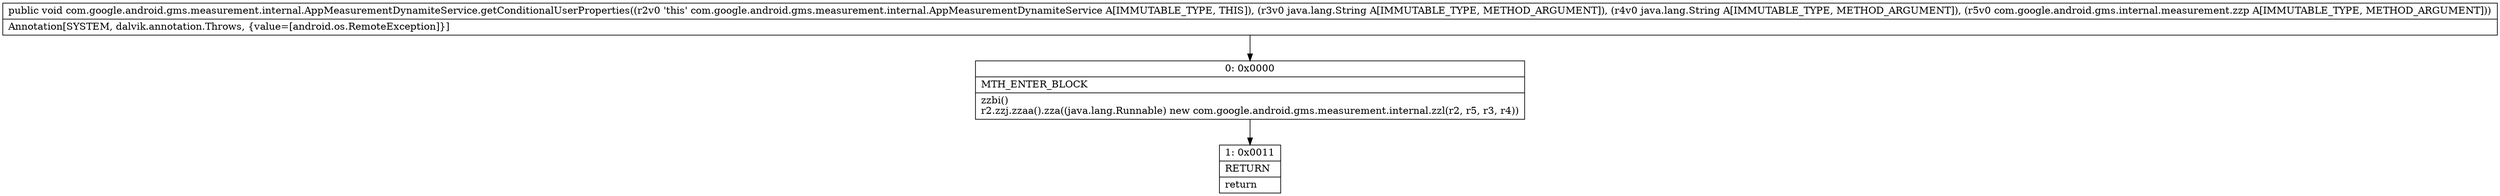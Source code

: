 digraph "CFG forcom.google.android.gms.measurement.internal.AppMeasurementDynamiteService.getConditionalUserProperties(Ljava\/lang\/String;Ljava\/lang\/String;Lcom\/google\/android\/gms\/internal\/measurement\/zzp;)V" {
Node_0 [shape=record,label="{0\:\ 0x0000|MTH_ENTER_BLOCK\l|zzbi()\lr2.zzj.zzaa().zza((java.lang.Runnable) new com.google.android.gms.measurement.internal.zzl(r2, r5, r3, r4))\l}"];
Node_1 [shape=record,label="{1\:\ 0x0011|RETURN\l|return\l}"];
MethodNode[shape=record,label="{public void com.google.android.gms.measurement.internal.AppMeasurementDynamiteService.getConditionalUserProperties((r2v0 'this' com.google.android.gms.measurement.internal.AppMeasurementDynamiteService A[IMMUTABLE_TYPE, THIS]), (r3v0 java.lang.String A[IMMUTABLE_TYPE, METHOD_ARGUMENT]), (r4v0 java.lang.String A[IMMUTABLE_TYPE, METHOD_ARGUMENT]), (r5v0 com.google.android.gms.internal.measurement.zzp A[IMMUTABLE_TYPE, METHOD_ARGUMENT]))  | Annotation[SYSTEM, dalvik.annotation.Throws, \{value=[android.os.RemoteException]\}]\l}"];
MethodNode -> Node_0;
Node_0 -> Node_1;
}

